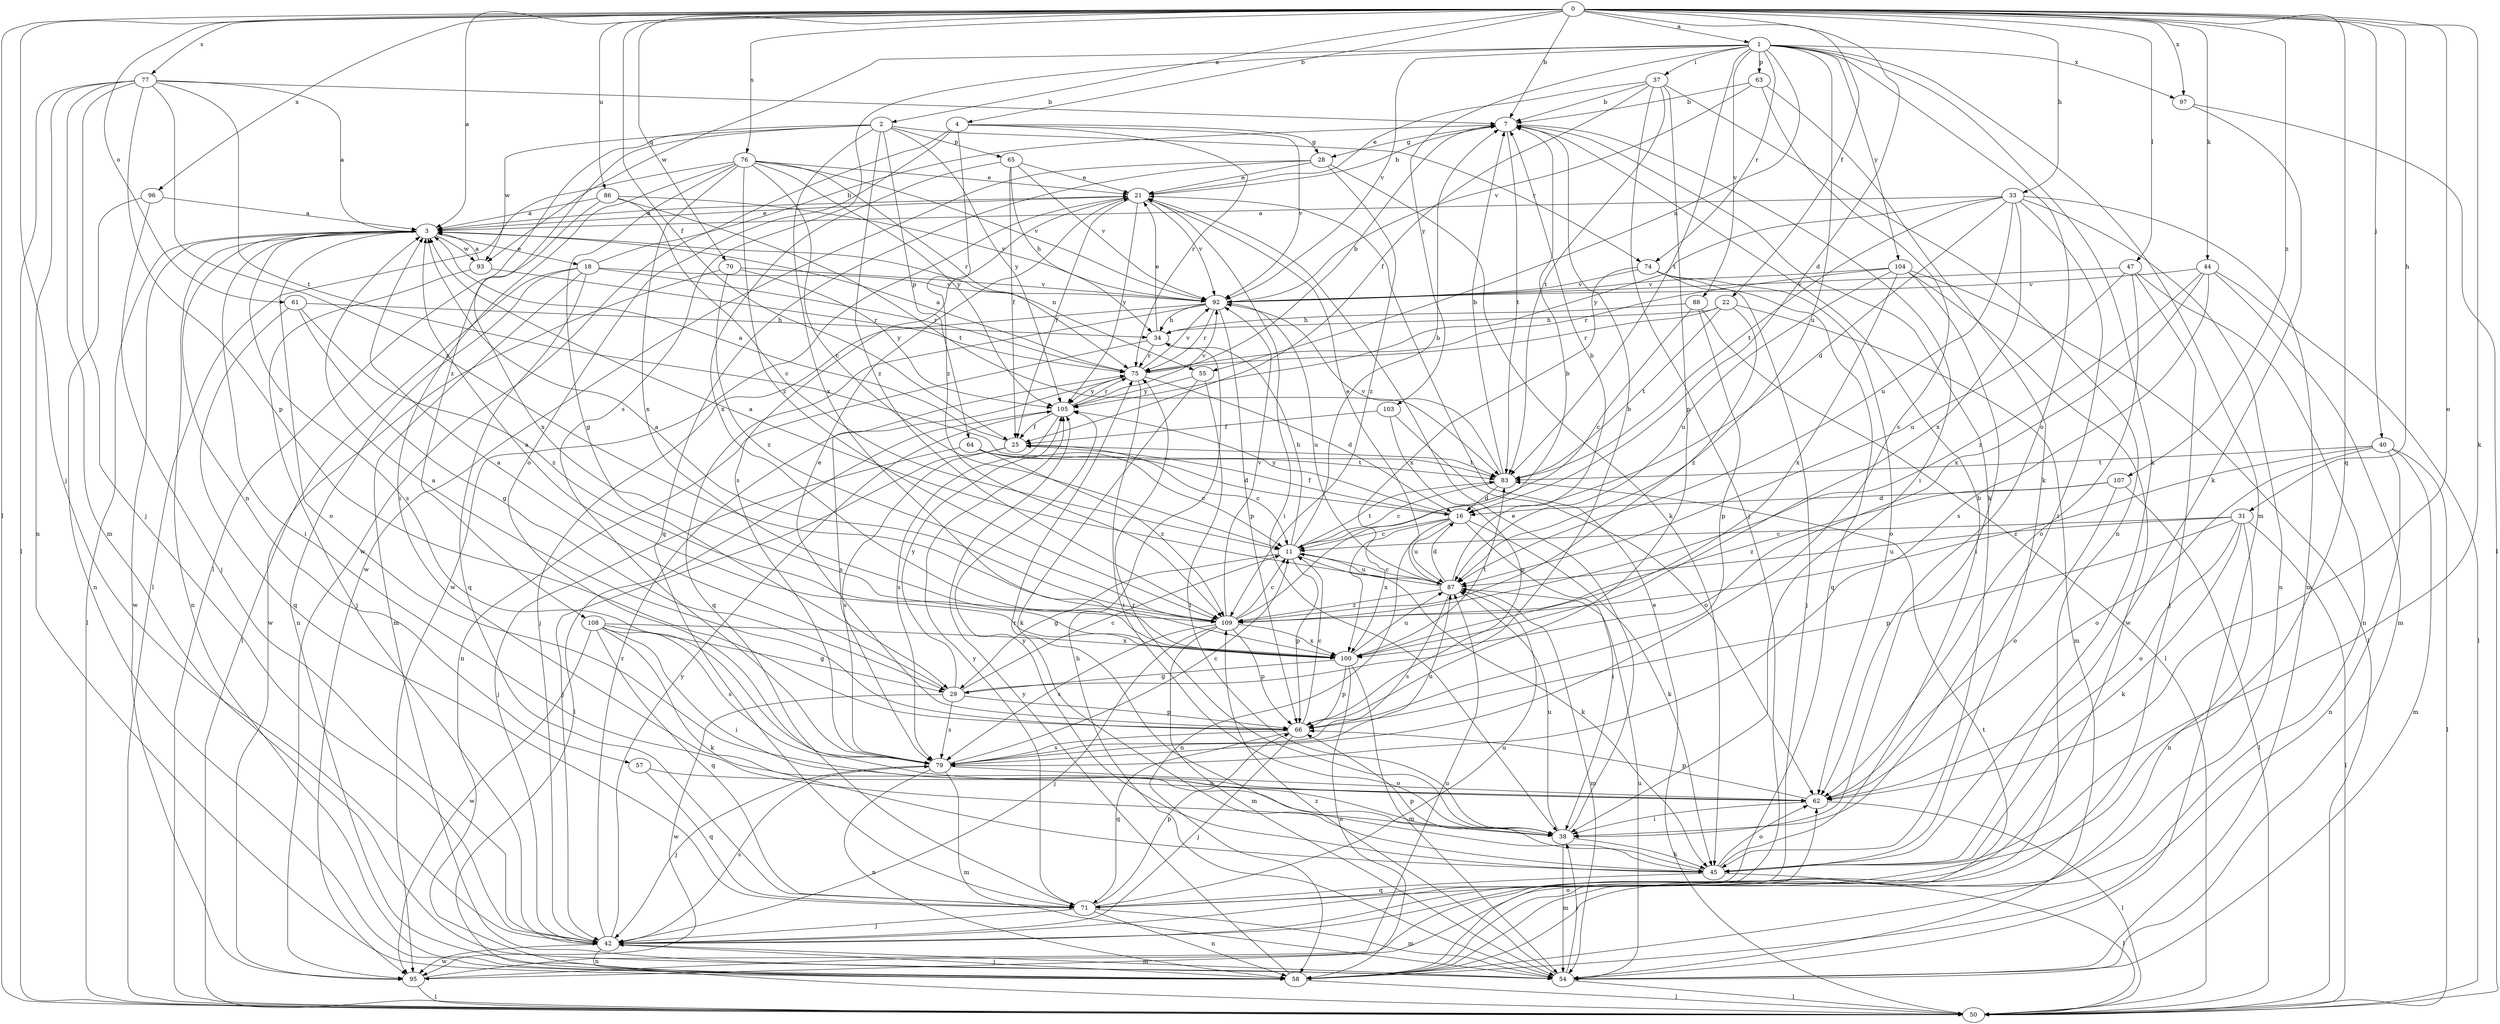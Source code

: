 strict digraph  {
0;
1;
2;
3;
4;
7;
11;
16;
18;
21;
22;
25;
28;
29;
31;
33;
34;
37;
38;
40;
42;
44;
45;
47;
50;
54;
55;
57;
58;
61;
62;
63;
64;
65;
66;
70;
71;
74;
75;
76;
77;
79;
83;
86;
87;
88;
92;
93;
95;
96;
97;
100;
103;
104;
105;
107;
108;
109;
0 -> 1  [label=a];
0 -> 2  [label=a];
0 -> 3  [label=a];
0 -> 4  [label=b];
0 -> 7  [label=b];
0 -> 16  [label=d];
0 -> 22  [label=f];
0 -> 25  [label=f];
0 -> 31  [label=h];
0 -> 33  [label=h];
0 -> 40  [label=j];
0 -> 42  [label=j];
0 -> 44  [label=k];
0 -> 45  [label=k];
0 -> 47  [label=l];
0 -> 50  [label=l];
0 -> 61  [label=o];
0 -> 62  [label=o];
0 -> 70  [label=q];
0 -> 71  [label=q];
0 -> 76  [label=s];
0 -> 77  [label=s];
0 -> 86  [label=u];
0 -> 96  [label=x];
0 -> 97  [label=x];
0 -> 107  [label=z];
1 -> 37  [label=i];
1 -> 45  [label=k];
1 -> 54  [label=m];
1 -> 55  [label=n];
1 -> 62  [label=o];
1 -> 63  [label=p];
1 -> 74  [label=r];
1 -> 79  [label=s];
1 -> 83  [label=t];
1 -> 87  [label=u];
1 -> 88  [label=v];
1 -> 92  [label=v];
1 -> 93  [label=w];
1 -> 97  [label=x];
1 -> 103  [label=y];
1 -> 104  [label=y];
2 -> 50  [label=l];
2 -> 64  [label=p];
2 -> 65  [label=p];
2 -> 74  [label=r];
2 -> 93  [label=w];
2 -> 100  [label=x];
2 -> 105  [label=y];
2 -> 108  [label=z];
2 -> 109  [label=z];
3 -> 18  [label=e];
3 -> 21  [label=e];
3 -> 38  [label=i];
3 -> 50  [label=l];
3 -> 55  [label=n];
3 -> 57  [label=n];
3 -> 58  [label=n];
3 -> 62  [label=o];
3 -> 79  [label=s];
3 -> 93  [label=w];
3 -> 95  [label=w];
4 -> 28  [label=g];
4 -> 62  [label=o];
4 -> 75  [label=r];
4 -> 92  [label=v];
4 -> 95  [label=w];
4 -> 109  [label=z];
7 -> 28  [label=g];
7 -> 38  [label=i];
7 -> 45  [label=k];
7 -> 83  [label=t];
11 -> 7  [label=b];
11 -> 29  [label=g];
11 -> 34  [label=h];
11 -> 45  [label=k];
11 -> 66  [label=p];
11 -> 83  [label=t];
11 -> 87  [label=u];
16 -> 11  [label=c];
16 -> 25  [label=f];
16 -> 38  [label=i];
16 -> 45  [label=k];
16 -> 58  [label=n];
16 -> 87  [label=u];
16 -> 100  [label=x];
16 -> 105  [label=y];
18 -> 7  [label=b];
18 -> 50  [label=l];
18 -> 54  [label=m];
18 -> 58  [label=n];
18 -> 71  [label=q];
18 -> 75  [label=r];
18 -> 92  [label=v];
21 -> 3  [label=a];
21 -> 7  [label=b];
21 -> 25  [label=f];
21 -> 38  [label=i];
21 -> 79  [label=s];
21 -> 92  [label=v];
21 -> 95  [label=w];
21 -> 105  [label=y];
22 -> 34  [label=h];
22 -> 54  [label=m];
22 -> 75  [label=r];
22 -> 83  [label=t];
22 -> 109  [label=z];
25 -> 3  [label=a];
25 -> 11  [label=c];
25 -> 42  [label=j];
25 -> 79  [label=s];
25 -> 83  [label=t];
28 -> 21  [label=e];
28 -> 45  [label=k];
28 -> 71  [label=q];
28 -> 95  [label=w];
28 -> 109  [label=z];
29 -> 3  [label=a];
29 -> 7  [label=b];
29 -> 11  [label=c];
29 -> 66  [label=p];
29 -> 79  [label=s];
29 -> 95  [label=w];
29 -> 105  [label=y];
31 -> 11  [label=c];
31 -> 45  [label=k];
31 -> 50  [label=l];
31 -> 58  [label=n];
31 -> 62  [label=o];
31 -> 66  [label=p];
31 -> 87  [label=u];
33 -> 3  [label=a];
33 -> 16  [label=d];
33 -> 38  [label=i];
33 -> 54  [label=m];
33 -> 58  [label=n];
33 -> 83  [label=t];
33 -> 87  [label=u];
33 -> 100  [label=x];
33 -> 105  [label=y];
34 -> 21  [label=e];
34 -> 58  [label=n];
34 -> 75  [label=r];
37 -> 7  [label=b];
37 -> 21  [label=e];
37 -> 25  [label=f];
37 -> 42  [label=j];
37 -> 58  [label=n];
37 -> 66  [label=p];
37 -> 83  [label=t];
38 -> 21  [label=e];
38 -> 45  [label=k];
38 -> 54  [label=m];
38 -> 75  [label=r];
38 -> 87  [label=u];
40 -> 50  [label=l];
40 -> 54  [label=m];
40 -> 58  [label=n];
40 -> 62  [label=o];
40 -> 83  [label=t];
40 -> 109  [label=z];
42 -> 54  [label=m];
42 -> 58  [label=n];
42 -> 75  [label=r];
42 -> 79  [label=s];
42 -> 95  [label=w];
42 -> 105  [label=y];
44 -> 50  [label=l];
44 -> 54  [label=m];
44 -> 79  [label=s];
44 -> 92  [label=v];
44 -> 100  [label=x];
44 -> 109  [label=z];
45 -> 7  [label=b];
45 -> 50  [label=l];
45 -> 62  [label=o];
45 -> 66  [label=p];
45 -> 71  [label=q];
45 -> 75  [label=r];
45 -> 105  [label=y];
47 -> 42  [label=j];
47 -> 58  [label=n];
47 -> 62  [label=o];
47 -> 87  [label=u];
47 -> 92  [label=v];
50 -> 21  [label=e];
54 -> 34  [label=h];
54 -> 38  [label=i];
54 -> 50  [label=l];
54 -> 87  [label=u];
54 -> 109  [label=z];
55 -> 38  [label=i];
55 -> 45  [label=k];
55 -> 105  [label=y];
57 -> 62  [label=o];
57 -> 71  [label=q];
58 -> 42  [label=j];
58 -> 50  [label=l];
58 -> 62  [label=o];
58 -> 105  [label=y];
61 -> 29  [label=g];
61 -> 34  [label=h];
61 -> 71  [label=q];
61 -> 109  [label=z];
62 -> 38  [label=i];
62 -> 50  [label=l];
62 -> 66  [label=p];
63 -> 7  [label=b];
63 -> 45  [label=k];
63 -> 79  [label=s];
63 -> 92  [label=v];
64 -> 11  [label=c];
64 -> 16  [label=d];
64 -> 42  [label=j];
64 -> 83  [label=t];
64 -> 109  [label=z];
65 -> 21  [label=e];
65 -> 25  [label=f];
65 -> 34  [label=h];
65 -> 92  [label=v];
65 -> 100  [label=x];
66 -> 3  [label=a];
66 -> 11  [label=c];
66 -> 21  [label=e];
66 -> 42  [label=j];
66 -> 71  [label=q];
66 -> 79  [label=s];
70 -> 92  [label=v];
70 -> 95  [label=w];
70 -> 105  [label=y];
70 -> 109  [label=z];
71 -> 42  [label=j];
71 -> 54  [label=m];
71 -> 58  [label=n];
71 -> 66  [label=p];
71 -> 87  [label=u];
71 -> 105  [label=y];
74 -> 42  [label=j];
74 -> 62  [label=o];
74 -> 71  [label=q];
74 -> 92  [label=v];
74 -> 100  [label=x];
75 -> 3  [label=a];
75 -> 7  [label=b];
75 -> 16  [label=d];
75 -> 38  [label=i];
75 -> 79  [label=s];
75 -> 92  [label=v];
75 -> 105  [label=y];
76 -> 11  [label=c];
76 -> 21  [label=e];
76 -> 29  [label=g];
76 -> 38  [label=i];
76 -> 50  [label=l];
76 -> 75  [label=r];
76 -> 92  [label=v];
76 -> 100  [label=x];
76 -> 105  [label=y];
76 -> 109  [label=z];
77 -> 3  [label=a];
77 -> 7  [label=b];
77 -> 42  [label=j];
77 -> 50  [label=l];
77 -> 54  [label=m];
77 -> 58  [label=n];
77 -> 66  [label=p];
77 -> 83  [label=t];
77 -> 109  [label=z];
79 -> 11  [label=c];
79 -> 42  [label=j];
79 -> 54  [label=m];
79 -> 58  [label=n];
79 -> 62  [label=o];
79 -> 87  [label=u];
83 -> 7  [label=b];
83 -> 11  [label=c];
83 -> 16  [label=d];
83 -> 92  [label=v];
86 -> 3  [label=a];
86 -> 11  [label=c];
86 -> 83  [label=t];
86 -> 92  [label=v];
86 -> 100  [label=x];
87 -> 3  [label=a];
87 -> 7  [label=b];
87 -> 11  [label=c];
87 -> 16  [label=d];
87 -> 21  [label=e];
87 -> 54  [label=m];
87 -> 79  [label=s];
87 -> 109  [label=z];
88 -> 11  [label=c];
88 -> 34  [label=h];
88 -> 50  [label=l];
88 -> 66  [label=p];
92 -> 34  [label=h];
92 -> 42  [label=j];
92 -> 66  [label=p];
92 -> 71  [label=q];
92 -> 75  [label=r];
92 -> 87  [label=u];
93 -> 3  [label=a];
93 -> 42  [label=j];
93 -> 75  [label=r];
95 -> 50  [label=l];
95 -> 83  [label=t];
95 -> 87  [label=u];
96 -> 3  [label=a];
96 -> 42  [label=j];
96 -> 58  [label=n];
97 -> 45  [label=k];
97 -> 50  [label=l];
100 -> 3  [label=a];
100 -> 29  [label=g];
100 -> 54  [label=m];
100 -> 58  [label=n];
100 -> 66  [label=p];
100 -> 83  [label=t];
100 -> 87  [label=u];
103 -> 25  [label=f];
103 -> 62  [label=o];
103 -> 66  [label=p];
104 -> 38  [label=i];
104 -> 50  [label=l];
104 -> 75  [label=r];
104 -> 87  [label=u];
104 -> 92  [label=v];
104 -> 95  [label=w];
104 -> 100  [label=x];
105 -> 25  [label=f];
105 -> 50  [label=l];
105 -> 75  [label=r];
105 -> 79  [label=s];
105 -> 92  [label=v];
107 -> 16  [label=d];
107 -> 50  [label=l];
107 -> 62  [label=o];
107 -> 109  [label=z];
108 -> 29  [label=g];
108 -> 38  [label=i];
108 -> 45  [label=k];
108 -> 71  [label=q];
108 -> 79  [label=s];
108 -> 95  [label=w];
108 -> 100  [label=x];
109 -> 3  [label=a];
109 -> 7  [label=b];
109 -> 11  [label=c];
109 -> 42  [label=j];
109 -> 54  [label=m];
109 -> 66  [label=p];
109 -> 79  [label=s];
109 -> 92  [label=v];
109 -> 100  [label=x];
}
